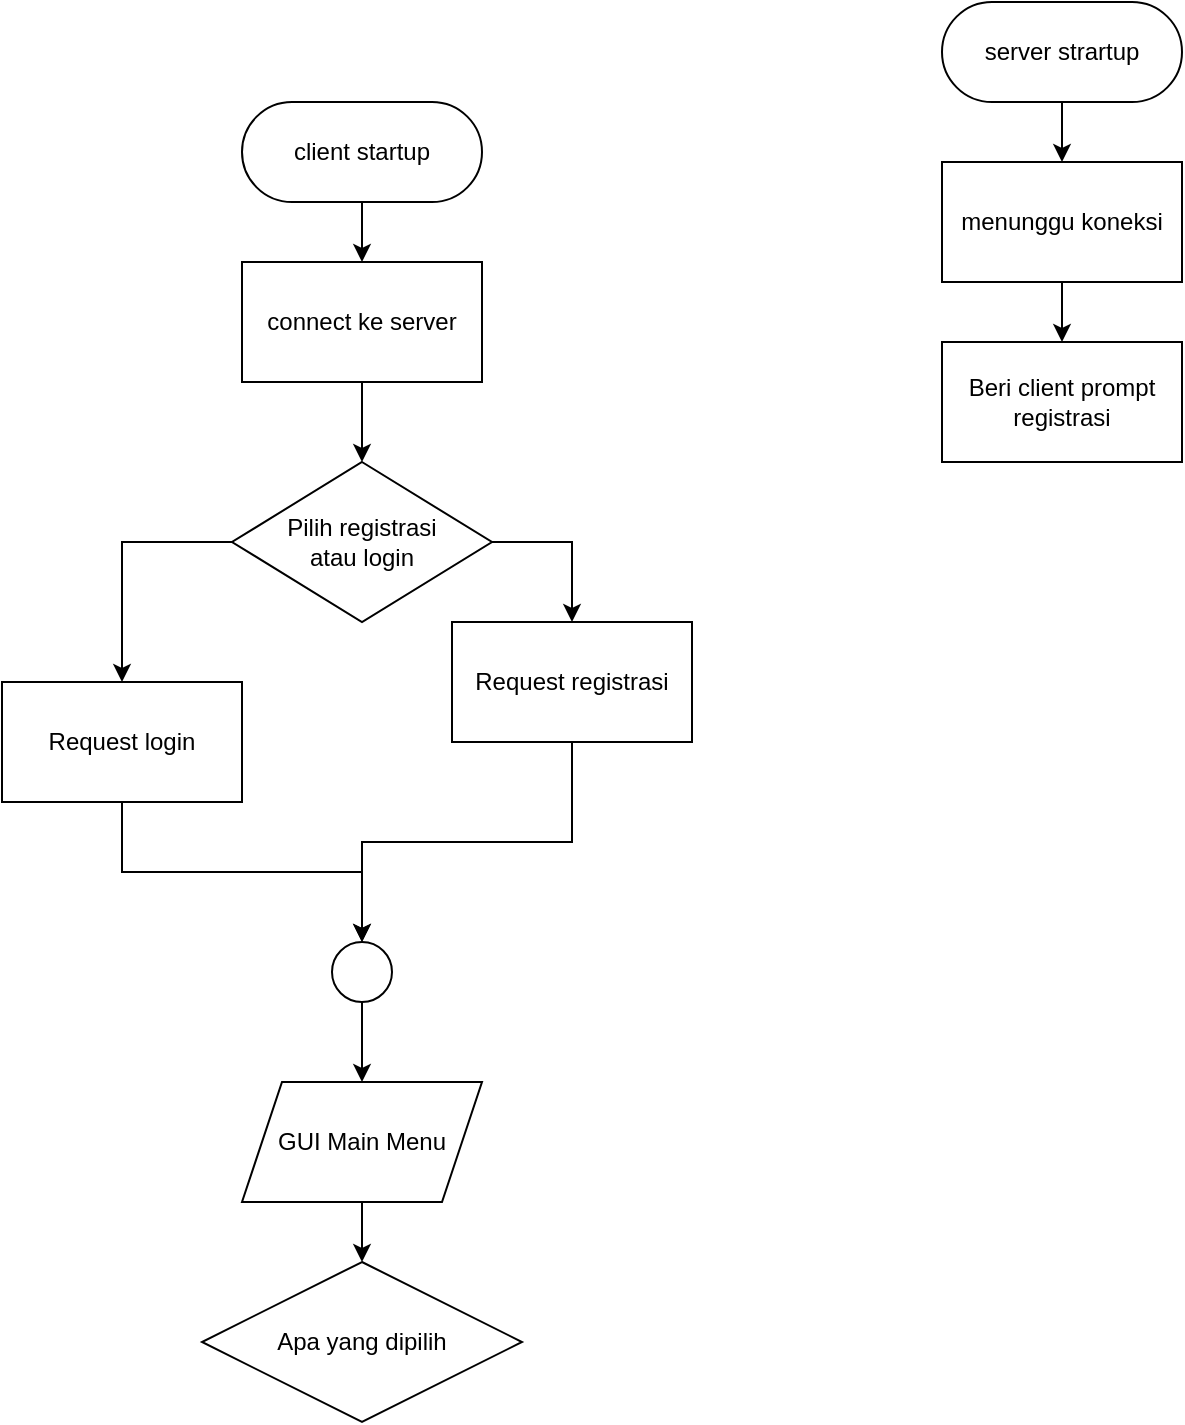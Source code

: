 <mxfile version="24.4.0" type="device">
  <diagram name="Login" id="sHnPzlPfrv65dx8u1Bod">
    <mxGraphModel dx="1084" dy="806" grid="1" gridSize="10" guides="1" tooltips="1" connect="1" arrows="1" fold="1" page="1" pageScale="1" pageWidth="850" pageHeight="1100" math="0" shadow="0">
      <root>
        <mxCell id="0" />
        <mxCell id="1" parent="0" />
        <mxCell id="Osogt7fq2rYPQ872hWoB-5" style="edgeStyle=orthogonalEdgeStyle;rounded=0;orthogonalLoop=1;jettySize=auto;html=1;" edge="1" parent="1" source="Osogt7fq2rYPQ872hWoB-1" target="Osogt7fq2rYPQ872hWoB-3">
          <mxGeometry relative="1" as="geometry" />
        </mxCell>
        <mxCell id="Osogt7fq2rYPQ872hWoB-1" value="client startup" style="rounded=1;whiteSpace=wrap;html=1;arcSize=50;" vertex="1" parent="1">
          <mxGeometry x="200" y="210" width="120" height="50" as="geometry" />
        </mxCell>
        <mxCell id="Osogt7fq2rYPQ872hWoB-7" style="edgeStyle=orthogonalEdgeStyle;rounded=0;orthogonalLoop=1;jettySize=auto;html=1;" edge="1" parent="1" source="Osogt7fq2rYPQ872hWoB-2" target="Osogt7fq2rYPQ872hWoB-6">
          <mxGeometry relative="1" as="geometry" />
        </mxCell>
        <mxCell id="Osogt7fq2rYPQ872hWoB-2" value="server strartup" style="rounded=1;whiteSpace=wrap;html=1;arcSize=50;" vertex="1" parent="1">
          <mxGeometry x="550" y="160" width="120" height="50" as="geometry" />
        </mxCell>
        <mxCell id="Osogt7fq2rYPQ872hWoB-16" style="edgeStyle=orthogonalEdgeStyle;rounded=0;orthogonalLoop=1;jettySize=auto;html=1;" edge="1" parent="1" source="Osogt7fq2rYPQ872hWoB-3" target="Osogt7fq2rYPQ872hWoB-9">
          <mxGeometry relative="1" as="geometry" />
        </mxCell>
        <mxCell id="Osogt7fq2rYPQ872hWoB-3" value="connect ke server" style="rounded=0;whiteSpace=wrap;html=1;" vertex="1" parent="1">
          <mxGeometry x="200" y="290" width="120" height="60" as="geometry" />
        </mxCell>
        <mxCell id="Osogt7fq2rYPQ872hWoB-12" style="edgeStyle=orthogonalEdgeStyle;rounded=0;orthogonalLoop=1;jettySize=auto;html=1;" edge="1" parent="1" source="Osogt7fq2rYPQ872hWoB-6" target="Osogt7fq2rYPQ872hWoB-11">
          <mxGeometry relative="1" as="geometry" />
        </mxCell>
        <mxCell id="Osogt7fq2rYPQ872hWoB-6" value="menunggu koneksi" style="rounded=0;whiteSpace=wrap;html=1;" vertex="1" parent="1">
          <mxGeometry x="550" y="240" width="120" height="60" as="geometry" />
        </mxCell>
        <mxCell id="Osogt7fq2rYPQ872hWoB-18" style="edgeStyle=orthogonalEdgeStyle;rounded=0;orthogonalLoop=1;jettySize=auto;html=1;" edge="1" parent="1" source="Osogt7fq2rYPQ872hWoB-9" target="Osogt7fq2rYPQ872hWoB-17">
          <mxGeometry relative="1" as="geometry">
            <mxPoint x="400" y="460" as="targetPoint" />
            <Array as="points">
              <mxPoint x="365" y="430" />
            </Array>
          </mxGeometry>
        </mxCell>
        <mxCell id="Osogt7fq2rYPQ872hWoB-20" style="edgeStyle=orthogonalEdgeStyle;rounded=0;orthogonalLoop=1;jettySize=auto;html=1;exitX=0;exitY=0.5;exitDx=0;exitDy=0;" edge="1" parent="1" source="Osogt7fq2rYPQ872hWoB-9" target="Osogt7fq2rYPQ872hWoB-19">
          <mxGeometry relative="1" as="geometry" />
        </mxCell>
        <mxCell id="Osogt7fq2rYPQ872hWoB-9" value="Pilih registrasi&lt;div&gt;atau login&lt;/div&gt;" style="rhombus;whiteSpace=wrap;html=1;" vertex="1" parent="1">
          <mxGeometry x="195" y="390" width="130" height="80" as="geometry" />
        </mxCell>
        <mxCell id="Osogt7fq2rYPQ872hWoB-11" value="Beri client prompt registrasi" style="rounded=0;whiteSpace=wrap;html=1;" vertex="1" parent="1">
          <mxGeometry x="550" y="330" width="120" height="60" as="geometry" />
        </mxCell>
        <mxCell id="Osogt7fq2rYPQ872hWoB-23" style="edgeStyle=orthogonalEdgeStyle;rounded=0;orthogonalLoop=1;jettySize=auto;html=1;entryX=0.5;entryY=0;entryDx=0;entryDy=0;exitX=0.5;exitY=1;exitDx=0;exitDy=0;" edge="1" parent="1" source="Osogt7fq2rYPQ872hWoB-17" target="Osogt7fq2rYPQ872hWoB-21">
          <mxGeometry relative="1" as="geometry" />
        </mxCell>
        <mxCell id="Osogt7fq2rYPQ872hWoB-17" value="Request registrasi" style="rounded=0;whiteSpace=wrap;html=1;" vertex="1" parent="1">
          <mxGeometry x="305" y="470" width="120" height="60" as="geometry" />
        </mxCell>
        <mxCell id="Osogt7fq2rYPQ872hWoB-22" style="edgeStyle=orthogonalEdgeStyle;rounded=0;orthogonalLoop=1;jettySize=auto;html=1;entryX=0.5;entryY=0;entryDx=0;entryDy=0;exitX=0.5;exitY=1;exitDx=0;exitDy=0;" edge="1" parent="1" source="Osogt7fq2rYPQ872hWoB-19" target="Osogt7fq2rYPQ872hWoB-21">
          <mxGeometry relative="1" as="geometry" />
        </mxCell>
        <mxCell id="Osogt7fq2rYPQ872hWoB-19" value="Request login" style="rounded=0;whiteSpace=wrap;html=1;" vertex="1" parent="1">
          <mxGeometry x="80" y="500" width="120" height="60" as="geometry" />
        </mxCell>
        <mxCell id="Osogt7fq2rYPQ872hWoB-26" style="edgeStyle=orthogonalEdgeStyle;rounded=0;orthogonalLoop=1;jettySize=auto;html=1;entryX=0.5;entryY=0;entryDx=0;entryDy=0;" edge="1" parent="1" source="Osogt7fq2rYPQ872hWoB-21" target="Osogt7fq2rYPQ872hWoB-27">
          <mxGeometry relative="1" as="geometry">
            <mxPoint x="260" y="690" as="targetPoint" />
          </mxGeometry>
        </mxCell>
        <mxCell id="Osogt7fq2rYPQ872hWoB-21" value="" style="ellipse;whiteSpace=wrap;html=1;aspect=fixed;" vertex="1" parent="1">
          <mxGeometry x="245" y="630" width="30" height="30" as="geometry" />
        </mxCell>
        <mxCell id="Osogt7fq2rYPQ872hWoB-29" style="edgeStyle=orthogonalEdgeStyle;rounded=0;orthogonalLoop=1;jettySize=auto;html=1;" edge="1" parent="1" source="Osogt7fq2rYPQ872hWoB-27" target="Osogt7fq2rYPQ872hWoB-28">
          <mxGeometry relative="1" as="geometry" />
        </mxCell>
        <mxCell id="Osogt7fq2rYPQ872hWoB-27" value="GUI Main Menu" style="shape=parallelogram;perimeter=parallelogramPerimeter;whiteSpace=wrap;html=1;fixedSize=1;" vertex="1" parent="1">
          <mxGeometry x="200" y="700" width="120" height="60" as="geometry" />
        </mxCell>
        <mxCell id="Osogt7fq2rYPQ872hWoB-28" value="Apa yang dipilih" style="rhombus;whiteSpace=wrap;html=1;" vertex="1" parent="1">
          <mxGeometry x="180" y="790" width="160" height="80" as="geometry" />
        </mxCell>
      </root>
    </mxGraphModel>
  </diagram>
</mxfile>
